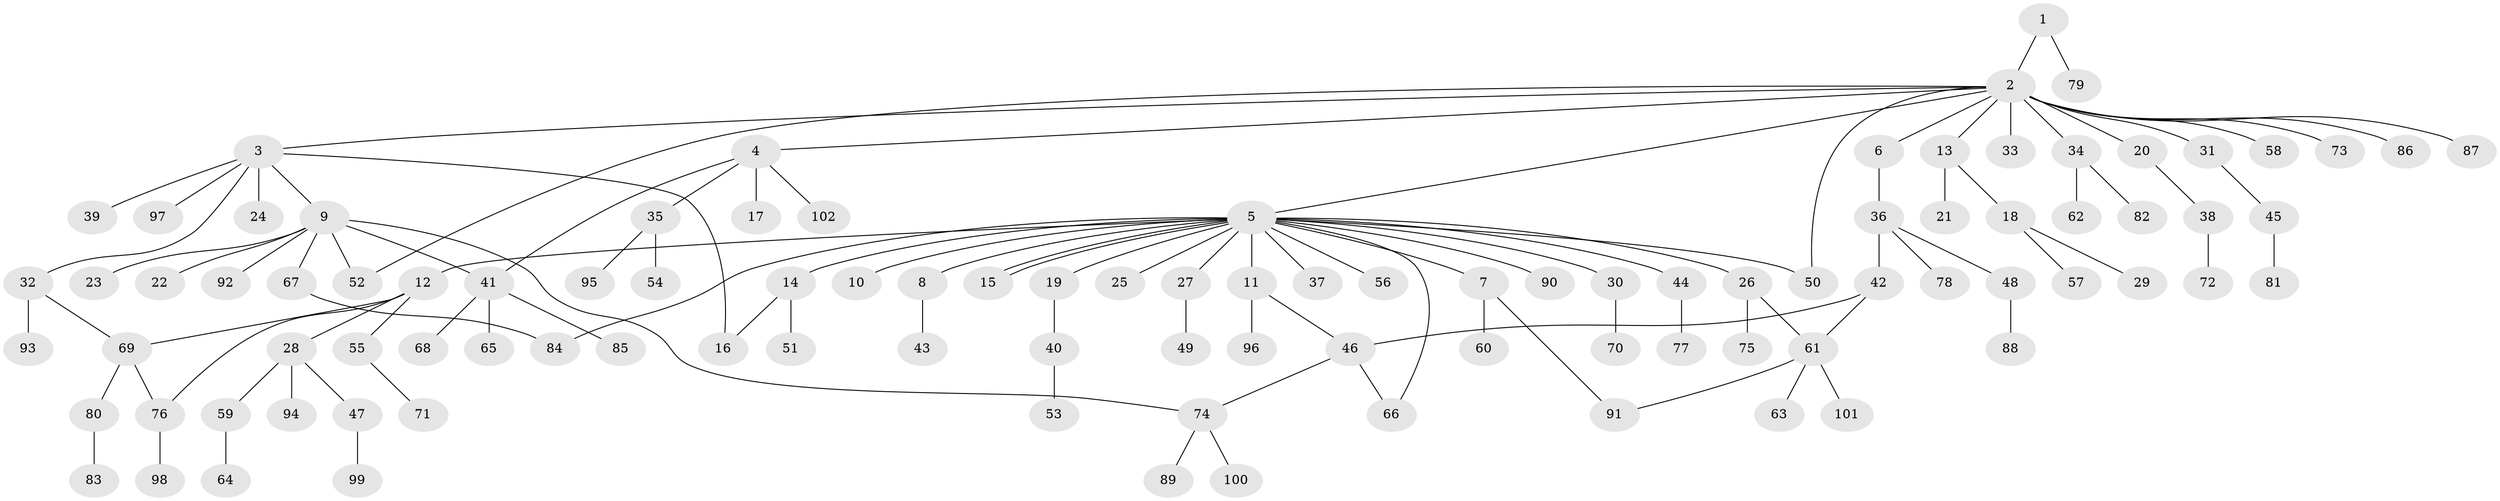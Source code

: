 // Generated by graph-tools (version 1.1) at 2025/01/03/09/25 03:01:44]
// undirected, 102 vertices, 114 edges
graph export_dot {
graph [start="1"]
  node [color=gray90,style=filled];
  1;
  2;
  3;
  4;
  5;
  6;
  7;
  8;
  9;
  10;
  11;
  12;
  13;
  14;
  15;
  16;
  17;
  18;
  19;
  20;
  21;
  22;
  23;
  24;
  25;
  26;
  27;
  28;
  29;
  30;
  31;
  32;
  33;
  34;
  35;
  36;
  37;
  38;
  39;
  40;
  41;
  42;
  43;
  44;
  45;
  46;
  47;
  48;
  49;
  50;
  51;
  52;
  53;
  54;
  55;
  56;
  57;
  58;
  59;
  60;
  61;
  62;
  63;
  64;
  65;
  66;
  67;
  68;
  69;
  70;
  71;
  72;
  73;
  74;
  75;
  76;
  77;
  78;
  79;
  80;
  81;
  82;
  83;
  84;
  85;
  86;
  87;
  88;
  89;
  90;
  91;
  92;
  93;
  94;
  95;
  96;
  97;
  98;
  99;
  100;
  101;
  102;
  1 -- 2;
  1 -- 79;
  2 -- 3;
  2 -- 4;
  2 -- 5;
  2 -- 6;
  2 -- 13;
  2 -- 20;
  2 -- 31;
  2 -- 33;
  2 -- 34;
  2 -- 50;
  2 -- 52;
  2 -- 58;
  2 -- 73;
  2 -- 86;
  2 -- 87;
  3 -- 9;
  3 -- 16;
  3 -- 24;
  3 -- 32;
  3 -- 39;
  3 -- 97;
  4 -- 17;
  4 -- 35;
  4 -- 41;
  4 -- 102;
  5 -- 7;
  5 -- 8;
  5 -- 10;
  5 -- 11;
  5 -- 12;
  5 -- 14;
  5 -- 15;
  5 -- 15;
  5 -- 19;
  5 -- 25;
  5 -- 26;
  5 -- 27;
  5 -- 30;
  5 -- 37;
  5 -- 44;
  5 -- 50;
  5 -- 56;
  5 -- 66;
  5 -- 84;
  5 -- 90;
  6 -- 36;
  7 -- 60;
  7 -- 91;
  8 -- 43;
  9 -- 22;
  9 -- 23;
  9 -- 41;
  9 -- 52;
  9 -- 67;
  9 -- 74;
  9 -- 92;
  11 -- 46;
  11 -- 96;
  12 -- 28;
  12 -- 55;
  12 -- 69;
  12 -- 76;
  13 -- 18;
  13 -- 21;
  14 -- 16;
  14 -- 51;
  18 -- 29;
  18 -- 57;
  19 -- 40;
  20 -- 38;
  26 -- 61;
  26 -- 75;
  27 -- 49;
  28 -- 47;
  28 -- 59;
  28 -- 94;
  30 -- 70;
  31 -- 45;
  32 -- 69;
  32 -- 93;
  34 -- 62;
  34 -- 82;
  35 -- 54;
  35 -- 95;
  36 -- 42;
  36 -- 48;
  36 -- 78;
  38 -- 72;
  40 -- 53;
  41 -- 65;
  41 -- 68;
  41 -- 85;
  42 -- 46;
  42 -- 61;
  44 -- 77;
  45 -- 81;
  46 -- 66;
  46 -- 74;
  47 -- 99;
  48 -- 88;
  55 -- 71;
  59 -- 64;
  61 -- 63;
  61 -- 91;
  61 -- 101;
  67 -- 84;
  69 -- 76;
  69 -- 80;
  74 -- 89;
  74 -- 100;
  76 -- 98;
  80 -- 83;
}
